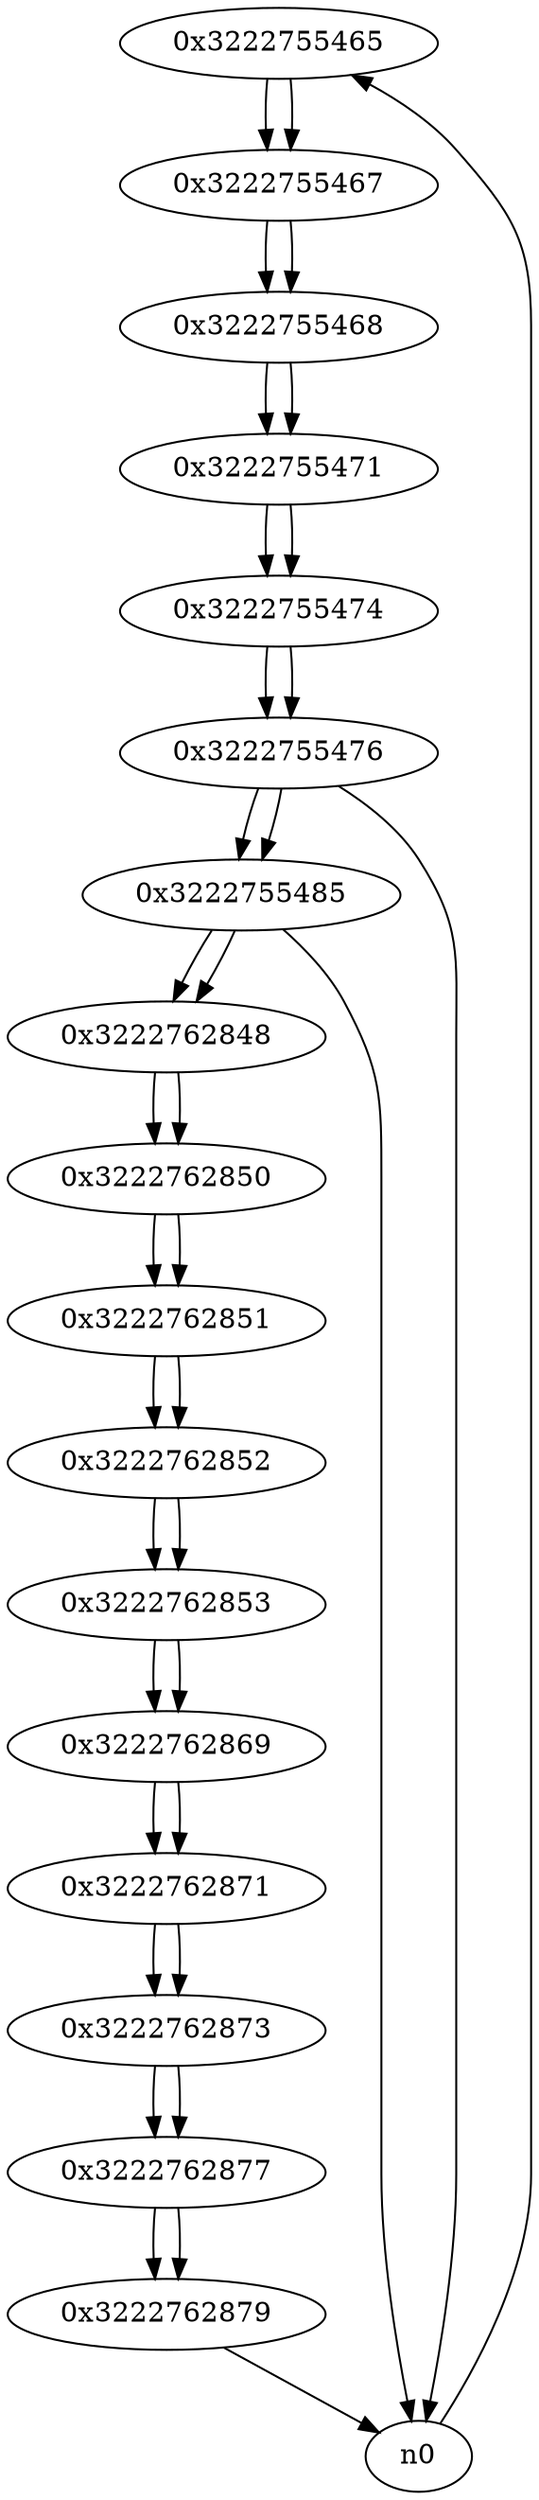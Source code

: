 digraph G{
/* nodes */
  n1 [label="0x3222755465"]
  n2 [label="0x3222755467"]
  n3 [label="0x3222755468"]
  n4 [label="0x3222755471"]
  n5 [label="0x3222755474"]
  n6 [label="0x3222755476"]
  n7 [label="0x3222755485"]
  n8 [label="0x3222762848"]
  n9 [label="0x3222762850"]
  n10 [label="0x3222762851"]
  n11 [label="0x3222762852"]
  n12 [label="0x3222762853"]
  n13 [label="0x3222762869"]
  n14 [label="0x3222762871"]
  n15 [label="0x3222762873"]
  n16 [label="0x3222762877"]
  n17 [label="0x3222762879"]
/* edges */
n1 -> n2;
n0 -> n1;
n2 -> n3;
n1 -> n2;
n3 -> n4;
n2 -> n3;
n4 -> n5;
n3 -> n4;
n5 -> n6;
n4 -> n5;
n6 -> n7;
n6 -> n0;
n5 -> n6;
n7 -> n8;
n7 -> n0;
n6 -> n7;
n8 -> n9;
n7 -> n8;
n9 -> n10;
n8 -> n9;
n10 -> n11;
n9 -> n10;
n11 -> n12;
n10 -> n11;
n12 -> n13;
n11 -> n12;
n13 -> n14;
n12 -> n13;
n14 -> n15;
n13 -> n14;
n15 -> n16;
n14 -> n15;
n16 -> n17;
n15 -> n16;
n17 -> n0;
n16 -> n17;
}
